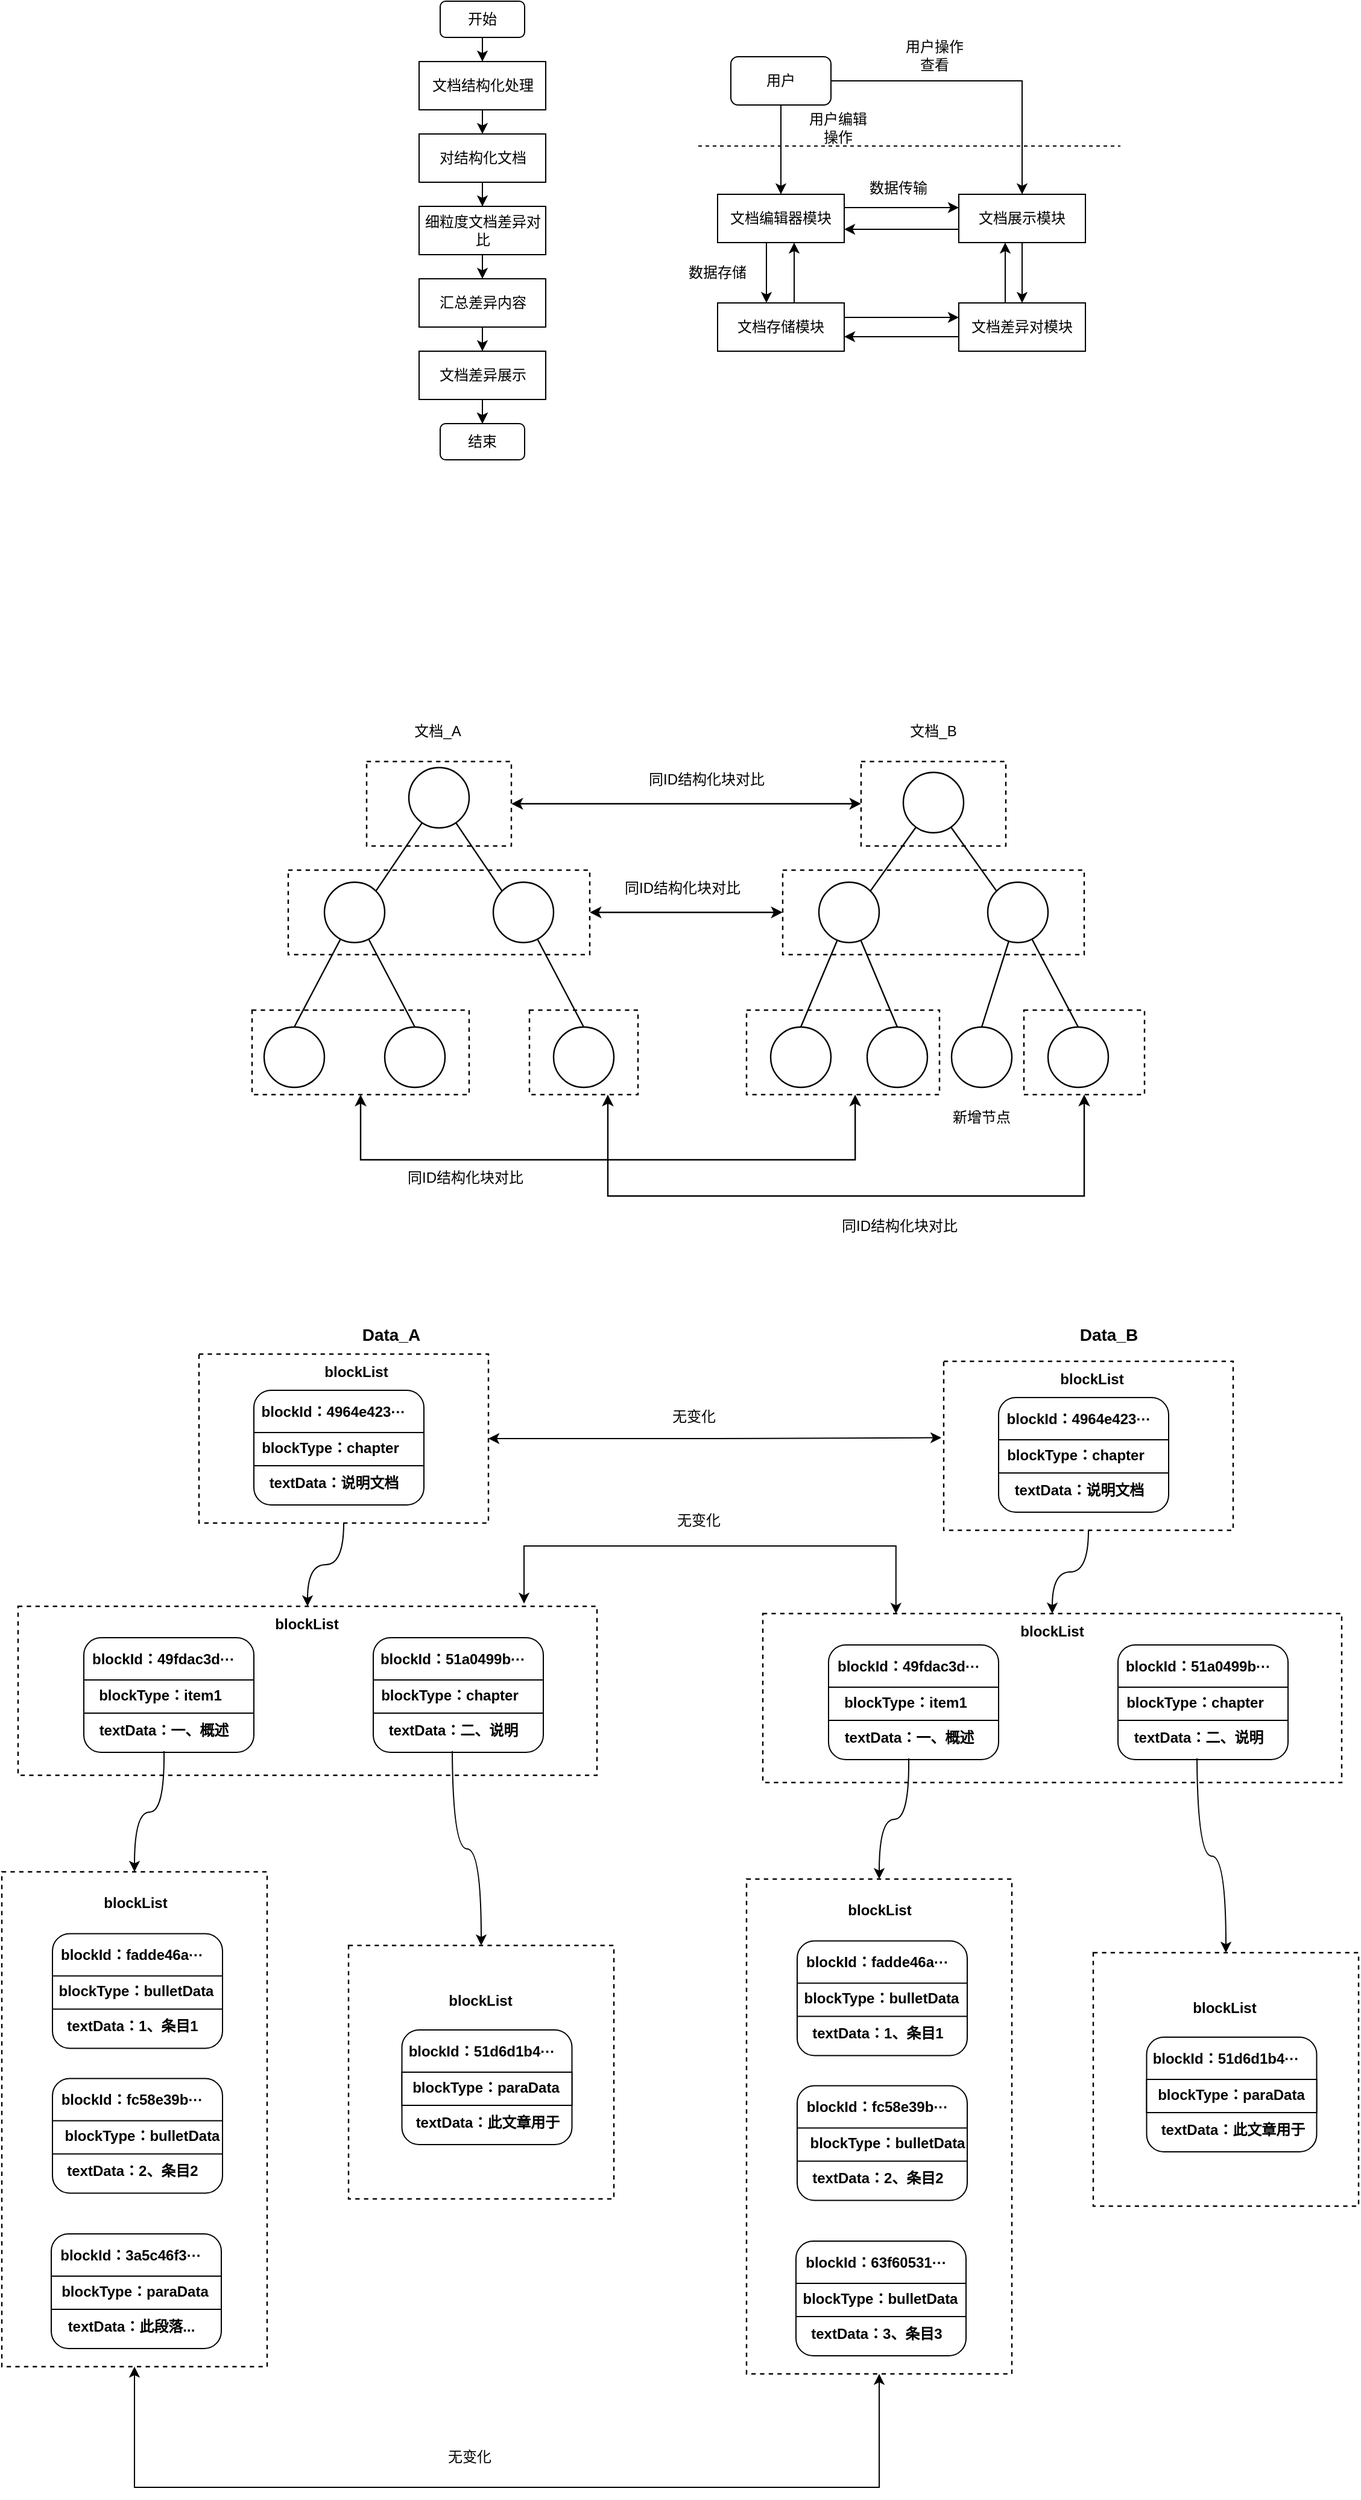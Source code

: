 <mxfile version="24.6.4" type="github">
  <diagram name="第 1 页" id="oBcTDAW4pHkjtFFDSPgj">
    <mxGraphModel dx="2062" dy="655" grid="1" gridSize="10" guides="1" tooltips="1" connect="1" arrows="1" fold="1" page="1" pageScale="1" pageWidth="827" pageHeight="1169" math="0" shadow="0">
      <root>
        <mxCell id="0" />
        <mxCell id="1" parent="0" />
        <mxCell id="rCB-V95ukldK7txEn3Un-233" value="" style="rounded=0;whiteSpace=wrap;html=1;dashed=1;strokeWidth=1.2;" vertex="1" parent="1">
          <mxGeometry x="-163.5" y="1660" width="220" height="410" as="geometry" />
        </mxCell>
        <mxCell id="rCB-V95ukldK7txEn3Un-5" style="edgeStyle=orthogonalEdgeStyle;rounded=0;orthogonalLoop=1;jettySize=auto;html=1;entryX=0.5;entryY=0;entryDx=0;entryDy=0;" edge="1" parent="1" source="lkDawI4MRN-JRugf49g6-1" target="lkDawI4MRN-JRugf49g6-2">
          <mxGeometry relative="1" as="geometry" />
        </mxCell>
        <mxCell id="lkDawI4MRN-JRugf49g6-1" value="开始" style="rounded=1;whiteSpace=wrap;html=1;" parent="1" vertex="1">
          <mxGeometry x="200" y="110" width="70" height="30" as="geometry" />
        </mxCell>
        <mxCell id="rCB-V95ukldK7txEn3Un-6" style="edgeStyle=orthogonalEdgeStyle;rounded=0;orthogonalLoop=1;jettySize=auto;html=1;entryX=0.5;entryY=0;entryDx=0;entryDy=0;" edge="1" parent="1" source="lkDawI4MRN-JRugf49g6-2" target="lkDawI4MRN-JRugf49g6-4">
          <mxGeometry relative="1" as="geometry" />
        </mxCell>
        <mxCell id="lkDawI4MRN-JRugf49g6-2" value="文档结构化处理" style="rounded=0;whiteSpace=wrap;html=1;" parent="1" vertex="1">
          <mxGeometry x="182.5" y="160" width="105" height="40" as="geometry" />
        </mxCell>
        <mxCell id="rCB-V95ukldK7txEn3Un-7" style="edgeStyle=orthogonalEdgeStyle;rounded=0;orthogonalLoop=1;jettySize=auto;html=1;entryX=0.5;entryY=0;entryDx=0;entryDy=0;" edge="1" parent="1" source="lkDawI4MRN-JRugf49g6-4" target="rCB-V95ukldK7txEn3Un-1">
          <mxGeometry relative="1" as="geometry" />
        </mxCell>
        <mxCell id="lkDawI4MRN-JRugf49g6-4" value="对结构化文档" style="rounded=0;whiteSpace=wrap;html=1;" parent="1" vertex="1">
          <mxGeometry x="182.5" y="220" width="105" height="40" as="geometry" />
        </mxCell>
        <mxCell id="rCB-V95ukldK7txEn3Un-8" style="edgeStyle=orthogonalEdgeStyle;rounded=0;orthogonalLoop=1;jettySize=auto;html=1;entryX=0.5;entryY=0;entryDx=0;entryDy=0;" edge="1" parent="1" source="rCB-V95ukldK7txEn3Un-1" target="rCB-V95ukldK7txEn3Un-2">
          <mxGeometry relative="1" as="geometry" />
        </mxCell>
        <mxCell id="rCB-V95ukldK7txEn3Un-1" value="细粒度文档差异对比" style="rounded=0;whiteSpace=wrap;html=1;" vertex="1" parent="1">
          <mxGeometry x="182.5" y="280" width="105" height="40" as="geometry" />
        </mxCell>
        <mxCell id="rCB-V95ukldK7txEn3Un-9" style="edgeStyle=orthogonalEdgeStyle;rounded=0;orthogonalLoop=1;jettySize=auto;html=1;entryX=0.5;entryY=0;entryDx=0;entryDy=0;" edge="1" parent="1" source="rCB-V95ukldK7txEn3Un-2" target="rCB-V95ukldK7txEn3Un-3">
          <mxGeometry relative="1" as="geometry" />
        </mxCell>
        <mxCell id="rCB-V95ukldK7txEn3Un-2" value="汇总差异内容" style="rounded=0;whiteSpace=wrap;html=1;" vertex="1" parent="1">
          <mxGeometry x="182.5" y="340" width="105" height="40" as="geometry" />
        </mxCell>
        <mxCell id="rCB-V95ukldK7txEn3Un-10" style="edgeStyle=orthogonalEdgeStyle;rounded=0;orthogonalLoop=1;jettySize=auto;html=1;entryX=0.5;entryY=0;entryDx=0;entryDy=0;" edge="1" parent="1" source="rCB-V95ukldK7txEn3Un-3" target="rCB-V95ukldK7txEn3Un-4">
          <mxGeometry relative="1" as="geometry" />
        </mxCell>
        <mxCell id="rCB-V95ukldK7txEn3Un-11" value="" style="edgeStyle=orthogonalEdgeStyle;rounded=0;orthogonalLoop=1;jettySize=auto;html=1;" edge="1" parent="1" source="rCB-V95ukldK7txEn3Un-3" target="rCB-V95ukldK7txEn3Un-4">
          <mxGeometry relative="1" as="geometry" />
        </mxCell>
        <mxCell id="rCB-V95ukldK7txEn3Un-3" value="文档差异展示" style="rounded=0;whiteSpace=wrap;html=1;" vertex="1" parent="1">
          <mxGeometry x="182.5" y="400" width="105" height="40" as="geometry" />
        </mxCell>
        <mxCell id="rCB-V95ukldK7txEn3Un-4" value="结束" style="rounded=1;whiteSpace=wrap;html=1;" vertex="1" parent="1">
          <mxGeometry x="200" y="460" width="70" height="30" as="geometry" />
        </mxCell>
        <mxCell id="rCB-V95ukldK7txEn3Un-15" style="edgeStyle=orthogonalEdgeStyle;rounded=0;orthogonalLoop=1;jettySize=auto;html=1;entryX=0.5;entryY=0;entryDx=0;entryDy=0;" edge="1" parent="1">
          <mxGeometry relative="1" as="geometry">
            <mxPoint x="470.5" y="310" as="sourcePoint" />
            <mxPoint x="470.5" y="360" as="targetPoint" />
          </mxGeometry>
        </mxCell>
        <mxCell id="rCB-V95ukldK7txEn3Un-18" style="edgeStyle=orthogonalEdgeStyle;rounded=0;orthogonalLoop=1;jettySize=auto;html=1;entryX=0;entryY=0.5;entryDx=0;entryDy=0;" edge="1" parent="1">
          <mxGeometry relative="1" as="geometry">
            <mxPoint x="535" y="281" as="sourcePoint" />
            <mxPoint x="630" y="281" as="targetPoint" />
          </mxGeometry>
        </mxCell>
        <mxCell id="rCB-V95ukldK7txEn3Un-32" value="" style="edgeStyle=orthogonalEdgeStyle;rounded=0;orthogonalLoop=1;jettySize=auto;html=1;" edge="1" parent="1">
          <mxGeometry relative="1" as="geometry">
            <mxPoint x="630" y="388" as="sourcePoint" />
            <mxPoint x="535" y="388" as="targetPoint" />
          </mxGeometry>
        </mxCell>
        <mxCell id="rCB-V95ukldK7txEn3Un-33" value="" style="edgeStyle=orthogonalEdgeStyle;rounded=0;orthogonalLoop=1;jettySize=auto;html=1;" edge="1" parent="1">
          <mxGeometry relative="1" as="geometry">
            <mxPoint x="668.5" y="360" as="sourcePoint" />
            <mxPoint x="668.5" y="310" as="targetPoint" />
          </mxGeometry>
        </mxCell>
        <mxCell id="rCB-V95ukldK7txEn3Un-12" value="文档差异对模块" style="rounded=0;whiteSpace=wrap;html=1;" vertex="1" parent="1">
          <mxGeometry x="630" y="360" width="105" height="40" as="geometry" />
        </mxCell>
        <mxCell id="rCB-V95ukldK7txEn3Un-16" style="edgeStyle=orthogonalEdgeStyle;rounded=0;orthogonalLoop=1;jettySize=auto;html=1;entryX=0.5;entryY=1;entryDx=0;entryDy=0;" edge="1" parent="1">
          <mxGeometry relative="1" as="geometry">
            <mxPoint x="493.5" y="360" as="sourcePoint" />
            <mxPoint x="493.5" y="310" as="targetPoint" />
          </mxGeometry>
        </mxCell>
        <mxCell id="rCB-V95ukldK7txEn3Un-29" value="" style="edgeStyle=orthogonalEdgeStyle;rounded=0;orthogonalLoop=1;jettySize=auto;html=1;" edge="1" parent="1">
          <mxGeometry relative="1" as="geometry">
            <mxPoint x="535" y="372" as="sourcePoint" />
            <mxPoint x="630" y="372" as="targetPoint" />
          </mxGeometry>
        </mxCell>
        <mxCell id="rCB-V95ukldK7txEn3Un-13" value="文档存储模块" style="rounded=0;whiteSpace=wrap;html=1;" vertex="1" parent="1">
          <mxGeometry x="430" y="360" width="105" height="40" as="geometry" />
        </mxCell>
        <mxCell id="rCB-V95ukldK7txEn3Un-20" value="" style="edgeStyle=orthogonalEdgeStyle;rounded=0;orthogonalLoop=1;jettySize=auto;html=1;" edge="1" parent="1">
          <mxGeometry relative="1" as="geometry">
            <mxPoint x="630" y="299" as="sourcePoint" />
            <mxPoint x="535" y="299" as="targetPoint" />
          </mxGeometry>
        </mxCell>
        <mxCell id="rCB-V95ukldK7txEn3Un-34" value="" style="edgeStyle=orthogonalEdgeStyle;rounded=0;orthogonalLoop=1;jettySize=auto;html=1;" edge="1" parent="1" source="rCB-V95ukldK7txEn3Un-14" target="rCB-V95ukldK7txEn3Un-12">
          <mxGeometry relative="1" as="geometry" />
        </mxCell>
        <mxCell id="rCB-V95ukldK7txEn3Un-14" value="文档展示模块" style="rounded=0;whiteSpace=wrap;html=1;" vertex="1" parent="1">
          <mxGeometry x="630" y="270" width="105" height="40" as="geometry" />
        </mxCell>
        <mxCell id="rCB-V95ukldK7txEn3Un-22" value="" style="endArrow=none;html=1;rounded=0;dashed=1;" edge="1" parent="1">
          <mxGeometry width="50" height="50" relative="1" as="geometry">
            <mxPoint x="414" y="230" as="sourcePoint" />
            <mxPoint x="764" y="230" as="targetPoint" />
          </mxGeometry>
        </mxCell>
        <mxCell id="rCB-V95ukldK7txEn3Un-25" value="用户操作查看" style="text;html=1;align=center;verticalAlign=middle;whiteSpace=wrap;rounded=0;" vertex="1" parent="1">
          <mxGeometry x="580" y="140" width="60" height="30" as="geometry" />
        </mxCell>
        <mxCell id="rCB-V95ukldK7txEn3Un-26" value="数据传输" style="text;html=1;align=center;verticalAlign=middle;whiteSpace=wrap;rounded=0;" vertex="1" parent="1">
          <mxGeometry x="550" y="250" width="60" height="30" as="geometry" />
        </mxCell>
        <mxCell id="rCB-V95ukldK7txEn3Un-27" value="数据存储" style="text;html=1;align=center;verticalAlign=middle;whiteSpace=wrap;rounded=0;" vertex="1" parent="1">
          <mxGeometry x="400" y="320" width="60" height="30" as="geometry" />
        </mxCell>
        <mxCell id="rCB-V95ukldK7txEn3Un-28" value="文档编辑器模块" style="rounded=0;whiteSpace=wrap;html=1;" vertex="1" parent="1">
          <mxGeometry x="430" y="270" width="105" height="40" as="geometry" />
        </mxCell>
        <mxCell id="rCB-V95ukldK7txEn3Un-37" value="" style="edgeStyle=orthogonalEdgeStyle;rounded=0;orthogonalLoop=1;jettySize=auto;html=1;" edge="1" parent="1" source="rCB-V95ukldK7txEn3Un-35" target="rCB-V95ukldK7txEn3Un-28">
          <mxGeometry relative="1" as="geometry" />
        </mxCell>
        <mxCell id="rCB-V95ukldK7txEn3Un-38" style="edgeStyle=orthogonalEdgeStyle;rounded=0;orthogonalLoop=1;jettySize=auto;html=1;entryX=0.5;entryY=0;entryDx=0;entryDy=0;" edge="1" parent="1" source="rCB-V95ukldK7txEn3Un-35" target="rCB-V95ukldK7txEn3Un-14">
          <mxGeometry relative="1" as="geometry" />
        </mxCell>
        <mxCell id="rCB-V95ukldK7txEn3Un-35" value="用户" style="rounded=1;whiteSpace=wrap;html=1;" vertex="1" parent="1">
          <mxGeometry x="441" y="156" width="83" height="40" as="geometry" />
        </mxCell>
        <mxCell id="rCB-V95ukldK7txEn3Un-36" value="用户编辑操作" style="text;html=1;align=center;verticalAlign=middle;whiteSpace=wrap;rounded=0;" vertex="1" parent="1">
          <mxGeometry x="500" y="200" width="60" height="30" as="geometry" />
        </mxCell>
        <mxCell id="rCB-V95ukldK7txEn3Un-83" style="edgeStyle=orthogonalEdgeStyle;rounded=0;orthogonalLoop=1;jettySize=auto;html=1;entryX=0.5;entryY=1;entryDx=0;entryDy=0;startArrow=classic;startFill=1;strokeWidth=1.2;" edge="1" parent="1" source="rCB-V95ukldK7txEn3Un-84" target="rCB-V95ukldK7txEn3Un-86">
          <mxGeometry relative="1" as="geometry">
            <mxPoint x="339" y="1140" as="targetPoint" />
            <Array as="points">
              <mxPoint x="339" y="1100" />
              <mxPoint x="734" y="1100" />
            </Array>
          </mxGeometry>
        </mxCell>
        <mxCell id="rCB-V95ukldK7txEn3Un-84" value="" style="rounded=0;whiteSpace=wrap;html=1;dashed=1;strokeWidth=1.2;" vertex="1" parent="1">
          <mxGeometry x="274" y="946" width="90" height="70" as="geometry" />
        </mxCell>
        <mxCell id="rCB-V95ukldK7txEn3Un-85" value="" style="rounded=0;whiteSpace=wrap;html=1;dashed=1;strokeWidth=1.2;" vertex="1" parent="1">
          <mxGeometry x="454" y="946" width="160" height="70" as="geometry" />
        </mxCell>
        <mxCell id="rCB-V95ukldK7txEn3Un-86" value="" style="rounded=0;whiteSpace=wrap;html=1;dashed=1;strokeWidth=1.2;" vertex="1" parent="1">
          <mxGeometry x="684" y="946" width="100" height="70" as="geometry" />
        </mxCell>
        <mxCell id="rCB-V95ukldK7txEn3Un-87" value="" style="rounded=0;whiteSpace=wrap;html=1;dashed=1;strokeWidth=1.2;" vertex="1" parent="1">
          <mxGeometry x="44" y="946" width="180" height="70" as="geometry" />
        </mxCell>
        <mxCell id="rCB-V95ukldK7txEn3Un-88" value="" style="rounded=0;whiteSpace=wrap;html=1;dashed=1;strokeWidth=1.2;" vertex="1" parent="1">
          <mxGeometry x="484" y="830" width="250" height="70" as="geometry" />
        </mxCell>
        <mxCell id="rCB-V95ukldK7txEn3Un-89" style="edgeStyle=orthogonalEdgeStyle;rounded=0;orthogonalLoop=1;jettySize=auto;html=1;entryX=0;entryY=0.5;entryDx=0;entryDy=0;startArrow=classic;startFill=1;strokeWidth=1.2;" edge="1" parent="1" source="rCB-V95ukldK7txEn3Un-90" target="rCB-V95ukldK7txEn3Un-88">
          <mxGeometry relative="1" as="geometry" />
        </mxCell>
        <mxCell id="rCB-V95ukldK7txEn3Un-90" value="" style="rounded=0;whiteSpace=wrap;html=1;dashed=1;strokeWidth=1.2;" vertex="1" parent="1">
          <mxGeometry x="74" y="830" width="250" height="70" as="geometry" />
        </mxCell>
        <mxCell id="rCB-V95ukldK7txEn3Un-91" value="" style="rounded=0;whiteSpace=wrap;html=1;dashed=1;strokeWidth=1.2;" vertex="1" parent="1">
          <mxGeometry x="549" y="740" width="120" height="70" as="geometry" />
        </mxCell>
        <mxCell id="rCB-V95ukldK7txEn3Un-92" style="edgeStyle=orthogonalEdgeStyle;rounded=0;orthogonalLoop=1;jettySize=auto;html=1;entryX=0;entryY=0.5;entryDx=0;entryDy=0;startArrow=classic;startFill=1;strokeWidth=1.2;" edge="1" parent="1" source="rCB-V95ukldK7txEn3Un-93" target="rCB-V95ukldK7txEn3Un-91">
          <mxGeometry relative="1" as="geometry" />
        </mxCell>
        <mxCell id="rCB-V95ukldK7txEn3Un-93" value="" style="rounded=0;whiteSpace=wrap;html=1;dashed=1;strokeWidth=1.2;" vertex="1" parent="1">
          <mxGeometry x="139" y="740" width="120" height="70" as="geometry" />
        </mxCell>
        <mxCell id="rCB-V95ukldK7txEn3Un-94" style="rounded=0;orthogonalLoop=1;jettySize=auto;html=1;entryX=1;entryY=0;entryDx=0;entryDy=0;endArrow=none;endFill=0;strokeWidth=1.2;" edge="1" parent="1" source="rCB-V95ukldK7txEn3Un-96" target="rCB-V95ukldK7txEn3Un-99">
          <mxGeometry relative="1" as="geometry" />
        </mxCell>
        <mxCell id="rCB-V95ukldK7txEn3Un-95" style="rounded=0;orthogonalLoop=1;jettySize=auto;html=1;entryX=0;entryY=0;entryDx=0;entryDy=0;endArrow=none;endFill=0;strokeWidth=1.2;" edge="1" parent="1" source="rCB-V95ukldK7txEn3Un-96" target="rCB-V95ukldK7txEn3Un-101">
          <mxGeometry relative="1" as="geometry" />
        </mxCell>
        <mxCell id="rCB-V95ukldK7txEn3Un-96" value="" style="ellipse;whiteSpace=wrap;html=1;aspect=fixed;strokeWidth=1.2;" vertex="1" parent="1">
          <mxGeometry x="174" y="745" width="50" height="50" as="geometry" />
        </mxCell>
        <mxCell id="rCB-V95ukldK7txEn3Un-97" style="rounded=0;orthogonalLoop=1;jettySize=auto;html=1;entryX=0.5;entryY=0;entryDx=0;entryDy=0;endArrow=none;endFill=0;strokeWidth=1.2;" edge="1" parent="1" source="rCB-V95ukldK7txEn3Un-99" target="rCB-V95ukldK7txEn3Un-102">
          <mxGeometry relative="1" as="geometry" />
        </mxCell>
        <mxCell id="rCB-V95ukldK7txEn3Un-98" style="rounded=0;orthogonalLoop=1;jettySize=auto;html=1;entryX=0.5;entryY=0;entryDx=0;entryDy=0;endArrow=none;endFill=0;strokeWidth=1.2;" edge="1" parent="1" source="rCB-V95ukldK7txEn3Un-99" target="rCB-V95ukldK7txEn3Un-103">
          <mxGeometry relative="1" as="geometry" />
        </mxCell>
        <mxCell id="rCB-V95ukldK7txEn3Un-99" value="" style="ellipse;whiteSpace=wrap;html=1;aspect=fixed;strokeWidth=1.2;" vertex="1" parent="1">
          <mxGeometry x="104" y="840" width="50" height="50" as="geometry" />
        </mxCell>
        <mxCell id="rCB-V95ukldK7txEn3Un-100" style="rounded=0;orthogonalLoop=1;jettySize=auto;html=1;entryX=0.5;entryY=0;entryDx=0;entryDy=0;endArrow=none;endFill=0;strokeWidth=1.2;" edge="1" parent="1" source="rCB-V95ukldK7txEn3Un-101" target="rCB-V95ukldK7txEn3Un-104">
          <mxGeometry relative="1" as="geometry" />
        </mxCell>
        <mxCell id="rCB-V95ukldK7txEn3Un-101" value="" style="ellipse;whiteSpace=wrap;html=1;aspect=fixed;strokeWidth=1.2;" vertex="1" parent="1">
          <mxGeometry x="244" y="840" width="50" height="50" as="geometry" />
        </mxCell>
        <mxCell id="rCB-V95ukldK7txEn3Un-102" value="" style="ellipse;whiteSpace=wrap;html=1;aspect=fixed;strokeWidth=1.2;" vertex="1" parent="1">
          <mxGeometry x="54" y="960" width="50" height="50" as="geometry" />
        </mxCell>
        <mxCell id="rCB-V95ukldK7txEn3Un-103" value="" style="ellipse;whiteSpace=wrap;html=1;aspect=fixed;strokeWidth=1.2;" vertex="1" parent="1">
          <mxGeometry x="154" y="960" width="50" height="50" as="geometry" />
        </mxCell>
        <mxCell id="rCB-V95ukldK7txEn3Un-104" value="" style="ellipse;whiteSpace=wrap;html=1;aspect=fixed;strokeWidth=1.2;" vertex="1" parent="1">
          <mxGeometry x="294" y="960" width="50" height="50" as="geometry" />
        </mxCell>
        <mxCell id="rCB-V95ukldK7txEn3Un-105" style="rounded=0;orthogonalLoop=1;jettySize=auto;html=1;entryX=1;entryY=0;entryDx=0;entryDy=0;endArrow=none;endFill=0;strokeWidth=1.2;" edge="1" parent="1" source="rCB-V95ukldK7txEn3Un-107" target="rCB-V95ukldK7txEn3Un-110">
          <mxGeometry relative="1" as="geometry" />
        </mxCell>
        <mxCell id="rCB-V95ukldK7txEn3Un-106" style="rounded=0;orthogonalLoop=1;jettySize=auto;html=1;entryX=0;entryY=0;entryDx=0;entryDy=0;endArrow=none;endFill=0;strokeWidth=1.2;" edge="1" parent="1" source="rCB-V95ukldK7txEn3Un-107" target="rCB-V95ukldK7txEn3Un-113">
          <mxGeometry relative="1" as="geometry" />
        </mxCell>
        <mxCell id="rCB-V95ukldK7txEn3Un-107" value="" style="ellipse;whiteSpace=wrap;html=1;aspect=fixed;strokeWidth=1.2;" vertex="1" parent="1">
          <mxGeometry x="584" y="749" width="50" height="50" as="geometry" />
        </mxCell>
        <mxCell id="rCB-V95ukldK7txEn3Un-108" style="rounded=0;orthogonalLoop=1;jettySize=auto;html=1;entryX=0.5;entryY=0;entryDx=0;entryDy=0;endArrow=none;endFill=0;strokeWidth=1.2;" edge="1" parent="1" source="rCB-V95ukldK7txEn3Un-110" target="rCB-V95ukldK7txEn3Un-114">
          <mxGeometry relative="1" as="geometry" />
        </mxCell>
        <mxCell id="rCB-V95ukldK7txEn3Un-109" style="rounded=0;orthogonalLoop=1;jettySize=auto;html=1;entryX=0.5;entryY=0;entryDx=0;entryDy=0;endArrow=none;endFill=0;strokeWidth=1.2;" edge="1" parent="1" source="rCB-V95ukldK7txEn3Un-110" target="rCB-V95ukldK7txEn3Un-115">
          <mxGeometry relative="1" as="geometry" />
        </mxCell>
        <mxCell id="rCB-V95ukldK7txEn3Un-110" value="" style="ellipse;whiteSpace=wrap;html=1;aspect=fixed;strokeWidth=1.2;" vertex="1" parent="1">
          <mxGeometry x="514" y="840" width="50" height="50" as="geometry" />
        </mxCell>
        <mxCell id="rCB-V95ukldK7txEn3Un-111" style="rounded=0;orthogonalLoop=1;jettySize=auto;html=1;entryX=0.5;entryY=0;entryDx=0;entryDy=0;endArrow=none;endFill=0;strokeWidth=1.2;" edge="1" parent="1" source="rCB-V95ukldK7txEn3Un-113" target="rCB-V95ukldK7txEn3Un-116">
          <mxGeometry relative="1" as="geometry" />
        </mxCell>
        <mxCell id="rCB-V95ukldK7txEn3Un-112" style="rounded=0;orthogonalLoop=1;jettySize=auto;html=1;entryX=0.5;entryY=0;entryDx=0;entryDy=0;endArrow=none;endFill=0;strokeWidth=1.2;" edge="1" parent="1" source="rCB-V95ukldK7txEn3Un-113" target="rCB-V95ukldK7txEn3Un-117">
          <mxGeometry relative="1" as="geometry" />
        </mxCell>
        <mxCell id="rCB-V95ukldK7txEn3Un-113" value="" style="ellipse;whiteSpace=wrap;html=1;aspect=fixed;strokeWidth=1.2;" vertex="1" parent="1">
          <mxGeometry x="654" y="840" width="50" height="50" as="geometry" />
        </mxCell>
        <mxCell id="rCB-V95ukldK7txEn3Un-114" value="" style="ellipse;whiteSpace=wrap;html=1;aspect=fixed;strokeWidth=1.2;" vertex="1" parent="1">
          <mxGeometry x="474" y="960" width="50" height="50" as="geometry" />
        </mxCell>
        <mxCell id="rCB-V95ukldK7txEn3Un-115" value="" style="ellipse;whiteSpace=wrap;html=1;aspect=fixed;strokeWidth=1.2;" vertex="1" parent="1">
          <mxGeometry x="554" y="960" width="50" height="50" as="geometry" />
        </mxCell>
        <mxCell id="rCB-V95ukldK7txEn3Un-116" value="" style="ellipse;whiteSpace=wrap;html=1;aspect=fixed;strokeWidth=1.2;" vertex="1" parent="1">
          <mxGeometry x="704" y="960" width="50" height="50" as="geometry" />
        </mxCell>
        <mxCell id="rCB-V95ukldK7txEn3Un-117" value="" style="ellipse;whiteSpace=wrap;html=1;aspect=fixed;strokeWidth=1.2;" vertex="1" parent="1">
          <mxGeometry x="624" y="960" width="50" height="50" as="geometry" />
        </mxCell>
        <mxCell id="rCB-V95ukldK7txEn3Un-118" style="edgeStyle=orthogonalEdgeStyle;rounded=0;orthogonalLoop=1;jettySize=auto;html=1;entryX=0.563;entryY=1;entryDx=0;entryDy=0;entryPerimeter=0;exitX=0.5;exitY=1;exitDx=0;exitDy=0;startArrow=classic;startFill=1;strokeWidth=1.2;" edge="1" parent="1" source="rCB-V95ukldK7txEn3Un-87" target="rCB-V95ukldK7txEn3Un-85">
          <mxGeometry relative="1" as="geometry">
            <Array as="points">
              <mxPoint x="134" y="1070" />
              <mxPoint x="544" y="1070" />
            </Array>
          </mxGeometry>
        </mxCell>
        <mxCell id="rCB-V95ukldK7txEn3Un-119" value="文档_A" style="text;html=1;align=center;verticalAlign=middle;whiteSpace=wrap;rounded=0;strokeWidth=1.2;" vertex="1" parent="1">
          <mxGeometry x="168" y="700" width="60" height="30" as="geometry" />
        </mxCell>
        <mxCell id="rCB-V95ukldK7txEn3Un-120" value="文档_B" style="text;html=1;align=center;verticalAlign=middle;whiteSpace=wrap;rounded=0;strokeWidth=1.2;" vertex="1" parent="1">
          <mxGeometry x="579" y="700" width="60" height="30" as="geometry" />
        </mxCell>
        <mxCell id="rCB-V95ukldK7txEn3Un-121" value="同ID结构化块对比" style="text;html=1;align=center;verticalAlign=middle;whiteSpace=wrap;rounded=0;strokeWidth=1.2;" vertex="1" parent="1">
          <mxGeometry x="368" y="740" width="106" height="30" as="geometry" />
        </mxCell>
        <mxCell id="rCB-V95ukldK7txEn3Un-122" value="同ID结构化块对比" style="text;html=1;align=center;verticalAlign=middle;whiteSpace=wrap;rounded=0;strokeWidth=1.2;" vertex="1" parent="1">
          <mxGeometry x="348" y="830" width="106" height="30" as="geometry" />
        </mxCell>
        <mxCell id="rCB-V95ukldK7txEn3Un-123" value="同ID结构化块对比" style="text;html=1;align=center;verticalAlign=middle;whiteSpace=wrap;rounded=0;strokeWidth=1.2;" vertex="1" parent="1">
          <mxGeometry x="168" y="1070" width="106" height="30" as="geometry" />
        </mxCell>
        <mxCell id="rCB-V95ukldK7txEn3Un-124" value="同ID结构化块对比" style="text;html=1;align=center;verticalAlign=middle;whiteSpace=wrap;rounded=0;strokeWidth=1.2;" vertex="1" parent="1">
          <mxGeometry x="528" y="1110" width="106" height="30" as="geometry" />
        </mxCell>
        <mxCell id="rCB-V95ukldK7txEn3Un-125" value="新增节点" style="text;html=1;align=center;verticalAlign=middle;whiteSpace=wrap;rounded=0;strokeWidth=1.2;" vertex="1" parent="1">
          <mxGeometry x="619" y="1020" width="60" height="30" as="geometry" />
        </mxCell>
        <mxCell id="rCB-V95ukldK7txEn3Un-195" style="rounded=0;orthogonalLoop=1;jettySize=auto;html=1;exitX=0.5;exitY=1;exitDx=0;exitDy=0;edgeStyle=orthogonalEdgeStyle;curved=1;" edge="1" parent="1" source="rCB-V95ukldK7txEn3Un-126" target="rCB-V95ukldK7txEn3Un-157">
          <mxGeometry relative="1" as="geometry" />
        </mxCell>
        <mxCell id="rCB-V95ukldK7txEn3Un-126" value="" style="rounded=0;whiteSpace=wrap;html=1;dashed=1;strokeWidth=1.2;" vertex="1" parent="1">
          <mxGeometry y="1231" width="240" height="140" as="geometry" />
        </mxCell>
        <mxCell id="rCB-V95ukldK7txEn3Un-145" value="" style="group" vertex="1" connectable="0" parent="1">
          <mxGeometry x="41" y="1261" width="145.5" height="95" as="geometry" />
        </mxCell>
        <mxCell id="rCB-V95ukldK7txEn3Un-139" value="" style="rounded=1;whiteSpace=wrap;html=1;" vertex="1" parent="rCB-V95ukldK7txEn3Un-145">
          <mxGeometry x="4.5" width="141" height="95" as="geometry" />
        </mxCell>
        <mxCell id="rCB-V95ukldK7txEn3Un-138" value="" style="rounded=0;whiteSpace=wrap;html=1;" vertex="1" parent="rCB-V95ukldK7txEn3Un-145">
          <mxGeometry x="4.5" y="35" width="141" height="27.5" as="geometry" />
        </mxCell>
        <mxCell id="rCB-V95ukldK7txEn3Un-142" value="blockId：4964e423···" style="text;html=1;align=center;verticalAlign=middle;whiteSpace=wrap;rounded=0;fontStyle=1" vertex="1" parent="rCB-V95ukldK7txEn3Un-145">
          <mxGeometry y="2.5" width="141" height="30" as="geometry" />
        </mxCell>
        <mxCell id="rCB-V95ukldK7txEn3Un-143" value="blockType：chapter" style="text;html=1;align=center;verticalAlign=middle;whiteSpace=wrap;rounded=0;fontStyle=1" vertex="1" parent="rCB-V95ukldK7txEn3Un-145">
          <mxGeometry x="8.25" y="32.5" width="120" height="30" as="geometry" />
        </mxCell>
        <mxCell id="rCB-V95ukldK7txEn3Un-144" value="textData：说明文档" style="text;html=1;align=center;verticalAlign=middle;whiteSpace=wrap;rounded=0;fontStyle=1" vertex="1" parent="rCB-V95ukldK7txEn3Un-145">
          <mxGeometry x="11.25" y="61.5" width="120" height="30" as="geometry" />
        </mxCell>
        <mxCell id="rCB-V95ukldK7txEn3Un-146" value="blockList" style="text;html=1;align=center;verticalAlign=middle;resizable=0;points=[];autosize=1;strokeColor=none;fillColor=none;fontStyle=1" vertex="1" parent="1">
          <mxGeometry x="94.5" y="1231" width="70" height="30" as="geometry" />
        </mxCell>
        <mxCell id="rCB-V95ukldK7txEn3Un-155" value="&lt;b style=&quot;font-size: 14px;&quot;&gt;Data_A&lt;/b&gt;" style="text;html=1;align=center;verticalAlign=middle;resizable=0;points=[];autosize=1;strokeColor=none;fillColor=none;fontSize=14;" vertex="1" parent="1">
          <mxGeometry x="124" y="1200" width="70" height="30" as="geometry" />
        </mxCell>
        <mxCell id="rCB-V95ukldK7txEn3Un-156" value="&lt;b style=&quot;font-size: 14px;&quot;&gt;Data_B&lt;/b&gt;" style="text;html=1;align=center;verticalAlign=middle;resizable=0;points=[];autosize=1;strokeColor=none;fillColor=none;fontSize=14;" vertex="1" parent="1">
          <mxGeometry x="719" y="1200" width="70" height="30" as="geometry" />
        </mxCell>
        <mxCell id="rCB-V95ukldK7txEn3Un-157" value="" style="rounded=0;whiteSpace=wrap;html=1;dashed=1;strokeWidth=1.2;" vertex="1" parent="1">
          <mxGeometry x="-150" y="1440" width="480" height="140" as="geometry" />
        </mxCell>
        <mxCell id="rCB-V95ukldK7txEn3Un-158" value="" style="group" vertex="1" connectable="0" parent="1">
          <mxGeometry x="-100" y="1466" width="145.5" height="95" as="geometry" />
        </mxCell>
        <mxCell id="rCB-V95ukldK7txEn3Un-159" value="" style="rounded=1;whiteSpace=wrap;html=1;" vertex="1" parent="rCB-V95ukldK7txEn3Un-158">
          <mxGeometry x="4.5" width="141" height="95" as="geometry" />
        </mxCell>
        <mxCell id="rCB-V95ukldK7txEn3Un-160" value="" style="rounded=0;whiteSpace=wrap;html=1;" vertex="1" parent="rCB-V95ukldK7txEn3Un-158">
          <mxGeometry x="4.5" y="35" width="141" height="27.5" as="geometry" />
        </mxCell>
        <mxCell id="rCB-V95ukldK7txEn3Un-161" value="blockId：49fdac3d···" style="text;html=1;align=center;verticalAlign=middle;whiteSpace=wrap;rounded=0;fontStyle=1" vertex="1" parent="rCB-V95ukldK7txEn3Un-158">
          <mxGeometry y="2.5" width="141" height="30" as="geometry" />
        </mxCell>
        <mxCell id="rCB-V95ukldK7txEn3Un-162" value="blockType：item1" style="text;html=1;align=center;verticalAlign=middle;whiteSpace=wrap;rounded=0;fontStyle=1" vertex="1" parent="rCB-V95ukldK7txEn3Un-158">
          <mxGeometry x="8.25" y="32.5" width="120" height="30" as="geometry" />
        </mxCell>
        <mxCell id="rCB-V95ukldK7txEn3Un-163" value="textData：一、概述" style="text;html=1;align=center;verticalAlign=middle;whiteSpace=wrap;rounded=0;fontStyle=1" vertex="1" parent="rCB-V95ukldK7txEn3Un-158">
          <mxGeometry x="11.25" y="61.5" width="120" height="30" as="geometry" />
        </mxCell>
        <mxCell id="rCB-V95ukldK7txEn3Un-170" value="" style="group" vertex="1" connectable="0" parent="1">
          <mxGeometry x="-126" y="1831.25" width="150" height="95" as="geometry" />
        </mxCell>
        <mxCell id="rCB-V95ukldK7txEn3Un-171" value="" style="rounded=1;whiteSpace=wrap;html=1;" vertex="1" parent="rCB-V95ukldK7txEn3Un-170">
          <mxGeometry x="4.5" width="141" height="95" as="geometry" />
        </mxCell>
        <mxCell id="rCB-V95ukldK7txEn3Un-172" value="" style="rounded=0;whiteSpace=wrap;html=1;" vertex="1" parent="rCB-V95ukldK7txEn3Un-170">
          <mxGeometry x="4.5" y="35" width="141" height="27.5" as="geometry" />
        </mxCell>
        <mxCell id="rCB-V95ukldK7txEn3Un-173" value="blockId：fc58e39b···" style="text;html=1;align=center;verticalAlign=middle;whiteSpace=wrap;rounded=0;fontStyle=1" vertex="1" parent="rCB-V95ukldK7txEn3Un-170">
          <mxGeometry y="2.5" width="141" height="30" as="geometry" />
        </mxCell>
        <mxCell id="rCB-V95ukldK7txEn3Un-174" value="blockType：bulletData" style="text;html=1;align=center;verticalAlign=middle;whiteSpace=wrap;rounded=0;fontStyle=1" vertex="1" parent="rCB-V95ukldK7txEn3Un-170">
          <mxGeometry x="8.25" y="32.5" width="141.75" height="30" as="geometry" />
        </mxCell>
        <mxCell id="rCB-V95ukldK7txEn3Un-175" value="textData：2、条目2" style="text;html=1;align=center;verticalAlign=middle;whiteSpace=wrap;rounded=0;fontStyle=1" vertex="1" parent="rCB-V95ukldK7txEn3Un-170">
          <mxGeometry x="11.25" y="61.5" width="120" height="30" as="geometry" />
        </mxCell>
        <mxCell id="rCB-V95ukldK7txEn3Un-183" value="" style="group" vertex="1" connectable="0" parent="1">
          <mxGeometry x="140" y="1466" width="145.5" height="95" as="geometry" />
        </mxCell>
        <mxCell id="rCB-V95ukldK7txEn3Un-184" value="" style="rounded=1;whiteSpace=wrap;html=1;" vertex="1" parent="rCB-V95ukldK7txEn3Un-183">
          <mxGeometry x="4.5" width="141" height="95" as="geometry" />
        </mxCell>
        <mxCell id="rCB-V95ukldK7txEn3Un-185" value="" style="rounded=0;whiteSpace=wrap;html=1;" vertex="1" parent="rCB-V95ukldK7txEn3Un-183">
          <mxGeometry x="4.5" y="35" width="141" height="27.5" as="geometry" />
        </mxCell>
        <mxCell id="rCB-V95ukldK7txEn3Un-186" value="blockId：51a0499b···" style="text;html=1;align=center;verticalAlign=middle;whiteSpace=wrap;rounded=0;fontStyle=1" vertex="1" parent="rCB-V95ukldK7txEn3Un-183">
          <mxGeometry y="2.5" width="141" height="30" as="geometry" />
        </mxCell>
        <mxCell id="rCB-V95ukldK7txEn3Un-187" value="blockType：chapter" style="text;html=1;align=center;verticalAlign=middle;whiteSpace=wrap;rounded=0;fontStyle=1" vertex="1" parent="rCB-V95ukldK7txEn3Un-183">
          <mxGeometry x="8.25" y="32.5" width="120" height="30" as="geometry" />
        </mxCell>
        <mxCell id="rCB-V95ukldK7txEn3Un-188" value="textData：二、说明" style="text;html=1;align=center;verticalAlign=middle;whiteSpace=wrap;rounded=0;fontStyle=1" vertex="1" parent="rCB-V95ukldK7txEn3Un-183">
          <mxGeometry x="11.25" y="61.5" width="120" height="30" as="geometry" />
        </mxCell>
        <mxCell id="rCB-V95ukldK7txEn3Un-235" value="" style="group" vertex="1" connectable="0" parent="1">
          <mxGeometry x="-126" y="1711.25" width="145.5" height="95" as="geometry" />
        </mxCell>
        <mxCell id="rCB-V95ukldK7txEn3Un-236" value="" style="rounded=1;whiteSpace=wrap;html=1;" vertex="1" parent="rCB-V95ukldK7txEn3Un-235">
          <mxGeometry x="4.5" width="141" height="95" as="geometry" />
        </mxCell>
        <mxCell id="rCB-V95ukldK7txEn3Un-237" value="" style="rounded=0;whiteSpace=wrap;html=1;" vertex="1" parent="rCB-V95ukldK7txEn3Un-235">
          <mxGeometry x="4.5" y="35" width="141" height="27.5" as="geometry" />
        </mxCell>
        <mxCell id="rCB-V95ukldK7txEn3Un-238" value="blockId：fadde46a···" style="text;html=1;align=center;verticalAlign=middle;whiteSpace=wrap;rounded=0;fontStyle=1" vertex="1" parent="rCB-V95ukldK7txEn3Un-235">
          <mxGeometry y="2.5" width="141" height="30" as="geometry" />
        </mxCell>
        <mxCell id="rCB-V95ukldK7txEn3Un-239" value="blockType：bulletData" style="text;html=1;align=center;verticalAlign=middle;whiteSpace=wrap;rounded=0;fontStyle=1" vertex="1" parent="rCB-V95ukldK7txEn3Un-235">
          <mxGeometry x="8.25" y="32.5" width="131.75" height="30" as="geometry" />
        </mxCell>
        <mxCell id="rCB-V95ukldK7txEn3Un-240" value="textData：1、条目1" style="text;html=1;align=center;verticalAlign=middle;whiteSpace=wrap;rounded=0;fontStyle=1" vertex="1" parent="rCB-V95ukldK7txEn3Un-235">
          <mxGeometry x="11.25" y="61.5" width="120" height="30" as="geometry" />
        </mxCell>
        <mxCell id="rCB-V95ukldK7txEn3Un-241" value="" style="endArrow=classic;html=1;rounded=0;entryX=0.5;entryY=0;entryDx=0;entryDy=0;edgeStyle=orthogonalEdgeStyle;curved=1;" edge="1" parent="1" target="rCB-V95ukldK7txEn3Un-233">
          <mxGeometry width="50" height="50" relative="1" as="geometry">
            <mxPoint x="-29" y="1560" as="sourcePoint" />
            <mxPoint x="240" y="1520" as="targetPoint" />
          </mxGeometry>
        </mxCell>
        <mxCell id="rCB-V95ukldK7txEn3Un-242" value="blockList" style="text;html=1;align=center;verticalAlign=middle;resizable=0;points=[];autosize=1;strokeColor=none;fillColor=none;fontStyle=1" vertex="1" parent="1">
          <mxGeometry x="54" y="1440" width="70" height="30" as="geometry" />
        </mxCell>
        <mxCell id="rCB-V95ukldK7txEn3Un-243" value="blockList" style="text;html=1;align=center;verticalAlign=middle;resizable=0;points=[];autosize=1;strokeColor=none;fillColor=none;fontStyle=1" vertex="1" parent="1">
          <mxGeometry x="-88.5" y="1671.25" width="70" height="30" as="geometry" />
        </mxCell>
        <mxCell id="rCB-V95ukldK7txEn3Un-244" value="" style="rounded=0;whiteSpace=wrap;html=1;dashed=1;strokeWidth=1.2;" vertex="1" parent="1">
          <mxGeometry x="124" y="1721" width="220" height="210" as="geometry" />
        </mxCell>
        <mxCell id="rCB-V95ukldK7txEn3Un-251" value="" style="group" vertex="1" connectable="0" parent="1">
          <mxGeometry x="163.75" y="1791" width="145.5" height="95" as="geometry" />
        </mxCell>
        <mxCell id="rCB-V95ukldK7txEn3Un-252" value="" style="rounded=1;whiteSpace=wrap;html=1;" vertex="1" parent="rCB-V95ukldK7txEn3Un-251">
          <mxGeometry x="4.5" width="141" height="95" as="geometry" />
        </mxCell>
        <mxCell id="rCB-V95ukldK7txEn3Un-253" value="" style="rounded=0;whiteSpace=wrap;html=1;" vertex="1" parent="rCB-V95ukldK7txEn3Un-251">
          <mxGeometry x="4.5" y="35" width="141" height="27.5" as="geometry" />
        </mxCell>
        <mxCell id="rCB-V95ukldK7txEn3Un-254" value="blockId：51d6d1b4···" style="text;html=1;align=center;verticalAlign=middle;whiteSpace=wrap;rounded=0;fontStyle=1" vertex="1" parent="rCB-V95ukldK7txEn3Un-251">
          <mxGeometry y="2.5" width="141" height="30" as="geometry" />
        </mxCell>
        <mxCell id="rCB-V95ukldK7txEn3Un-255" value="blockType：paraData" style="text;html=1;align=center;verticalAlign=middle;whiteSpace=wrap;rounded=0;fontStyle=1" vertex="1" parent="rCB-V95ukldK7txEn3Un-251">
          <mxGeometry x="8.25" y="32.5" width="131.75" height="30" as="geometry" />
        </mxCell>
        <mxCell id="rCB-V95ukldK7txEn3Un-256" value="textData：此文章用于" style="text;html=1;align=center;verticalAlign=middle;whiteSpace=wrap;rounded=0;fontStyle=1" vertex="1" parent="rCB-V95ukldK7txEn3Un-251">
          <mxGeometry x="11.25" y="61.5" width="128.75" height="30" as="geometry" />
        </mxCell>
        <mxCell id="rCB-V95ukldK7txEn3Un-257" value="blockList" style="text;html=1;align=center;verticalAlign=middle;resizable=0;points=[];autosize=1;strokeColor=none;fillColor=none;fontStyle=1" vertex="1" parent="1">
          <mxGeometry x="197.75" y="1752" width="70" height="30" as="geometry" />
        </mxCell>
        <mxCell id="rCB-V95ukldK7txEn3Un-258" style="rounded=0;orthogonalLoop=1;jettySize=auto;html=1;entryX=0.5;entryY=0;entryDx=0;entryDy=0;edgeStyle=orthogonalEdgeStyle;curved=1;" edge="1" parent="1" target="rCB-V95ukldK7txEn3Un-244">
          <mxGeometry relative="1" as="geometry">
            <mxPoint x="210" y="1560" as="sourcePoint" />
          </mxGeometry>
        </mxCell>
        <mxCell id="rCB-V95ukldK7txEn3Un-260" value="" style="group" vertex="1" connectable="0" parent="1">
          <mxGeometry x="-127" y="1960" width="145.5" height="95" as="geometry" />
        </mxCell>
        <mxCell id="rCB-V95ukldK7txEn3Un-261" value="" style="rounded=1;whiteSpace=wrap;html=1;" vertex="1" parent="rCB-V95ukldK7txEn3Un-260">
          <mxGeometry x="4.5" width="141" height="95" as="geometry" />
        </mxCell>
        <mxCell id="rCB-V95ukldK7txEn3Un-262" value="" style="rounded=0;whiteSpace=wrap;html=1;" vertex="1" parent="rCB-V95ukldK7txEn3Un-260">
          <mxGeometry x="4.5" y="35" width="141" height="27.5" as="geometry" />
        </mxCell>
        <mxCell id="rCB-V95ukldK7txEn3Un-263" value="blockId：3a5c46f3···" style="text;html=1;align=center;verticalAlign=middle;whiteSpace=wrap;rounded=0;fontStyle=1" vertex="1" parent="rCB-V95ukldK7txEn3Un-260">
          <mxGeometry y="2.5" width="141" height="30" as="geometry" />
        </mxCell>
        <mxCell id="rCB-V95ukldK7txEn3Un-264" value="blockType：paraData" style="text;html=1;align=center;verticalAlign=middle;whiteSpace=wrap;rounded=0;fontStyle=1" vertex="1" parent="rCB-V95ukldK7txEn3Un-260">
          <mxGeometry x="8.25" y="32.5" width="131.75" height="30" as="geometry" />
        </mxCell>
        <mxCell id="rCB-V95ukldK7txEn3Un-265" value="textData：此段落..." style="text;html=1;align=center;verticalAlign=middle;whiteSpace=wrap;rounded=0;fontStyle=1" vertex="1" parent="rCB-V95ukldK7txEn3Un-260">
          <mxGeometry x="11.25" y="61.5" width="120" height="30" as="geometry" />
        </mxCell>
        <mxCell id="rCB-V95ukldK7txEn3Un-266" value="" style="rounded=0;whiteSpace=wrap;html=1;dashed=1;strokeWidth=1.2;" vertex="1" parent="1">
          <mxGeometry x="454" y="1666" width="220" height="410" as="geometry" />
        </mxCell>
        <mxCell id="rCB-V95ukldK7txEn3Un-267" style="rounded=0;orthogonalLoop=1;jettySize=auto;html=1;exitX=0.5;exitY=1;exitDx=0;exitDy=0;edgeStyle=orthogonalEdgeStyle;curved=1;" edge="1" parent="1" source="rCB-V95ukldK7txEn3Un-268" target="rCB-V95ukldK7txEn3Un-276">
          <mxGeometry relative="1" as="geometry" />
        </mxCell>
        <mxCell id="rCB-V95ukldK7txEn3Un-268" value="" style="rounded=0;whiteSpace=wrap;html=1;dashed=1;strokeWidth=1.2;" vertex="1" parent="1">
          <mxGeometry x="617.5" y="1237" width="240" height="140" as="geometry" />
        </mxCell>
        <mxCell id="rCB-V95ukldK7txEn3Un-269" value="" style="group" vertex="1" connectable="0" parent="1">
          <mxGeometry x="658.5" y="1267" width="145.5" height="95" as="geometry" />
        </mxCell>
        <mxCell id="rCB-V95ukldK7txEn3Un-270" value="" style="rounded=1;whiteSpace=wrap;html=1;" vertex="1" parent="rCB-V95ukldK7txEn3Un-269">
          <mxGeometry x="4.5" width="141" height="95" as="geometry" />
        </mxCell>
        <mxCell id="rCB-V95ukldK7txEn3Un-271" value="" style="rounded=0;whiteSpace=wrap;html=1;" vertex="1" parent="rCB-V95ukldK7txEn3Un-269">
          <mxGeometry x="4.5" y="35" width="141" height="27.5" as="geometry" />
        </mxCell>
        <mxCell id="rCB-V95ukldK7txEn3Un-272" value="blockId：4964e423···" style="text;html=1;align=center;verticalAlign=middle;whiteSpace=wrap;rounded=0;fontStyle=1" vertex="1" parent="rCB-V95ukldK7txEn3Un-269">
          <mxGeometry y="2.5" width="141" height="30" as="geometry" />
        </mxCell>
        <mxCell id="rCB-V95ukldK7txEn3Un-273" value="blockType：chapter" style="text;html=1;align=center;verticalAlign=middle;whiteSpace=wrap;rounded=0;fontStyle=1" vertex="1" parent="rCB-V95ukldK7txEn3Un-269">
          <mxGeometry x="8.25" y="32.5" width="120" height="30" as="geometry" />
        </mxCell>
        <mxCell id="rCB-V95ukldK7txEn3Un-274" value="textData：说明文档" style="text;html=1;align=center;verticalAlign=middle;whiteSpace=wrap;rounded=0;fontStyle=1" vertex="1" parent="rCB-V95ukldK7txEn3Un-269">
          <mxGeometry x="11.25" y="61.5" width="120" height="30" as="geometry" />
        </mxCell>
        <mxCell id="rCB-V95ukldK7txEn3Un-275" value="blockList" style="text;html=1;align=center;verticalAlign=middle;resizable=0;points=[];autosize=1;strokeColor=none;fillColor=none;fontStyle=1" vertex="1" parent="1">
          <mxGeometry x="705" y="1237" width="70" height="30" as="geometry" />
        </mxCell>
        <mxCell id="rCB-V95ukldK7txEn3Un-276" value="" style="rounded=0;whiteSpace=wrap;html=1;dashed=1;strokeWidth=1.2;" vertex="1" parent="1">
          <mxGeometry x="467.5" y="1446" width="480" height="140" as="geometry" />
        </mxCell>
        <mxCell id="rCB-V95ukldK7txEn3Un-277" value="" style="group" vertex="1" connectable="0" parent="1">
          <mxGeometry x="517.5" y="1472" width="145.5" height="95" as="geometry" />
        </mxCell>
        <mxCell id="rCB-V95ukldK7txEn3Un-278" value="" style="rounded=1;whiteSpace=wrap;html=1;" vertex="1" parent="rCB-V95ukldK7txEn3Un-277">
          <mxGeometry x="4.5" width="141" height="95" as="geometry" />
        </mxCell>
        <mxCell id="rCB-V95ukldK7txEn3Un-279" value="" style="rounded=0;whiteSpace=wrap;html=1;" vertex="1" parent="rCB-V95ukldK7txEn3Un-277">
          <mxGeometry x="4.5" y="35" width="141" height="27.5" as="geometry" />
        </mxCell>
        <mxCell id="rCB-V95ukldK7txEn3Un-280" value="blockId：49fdac3d···" style="text;html=1;align=center;verticalAlign=middle;whiteSpace=wrap;rounded=0;fontStyle=1" vertex="1" parent="rCB-V95ukldK7txEn3Un-277">
          <mxGeometry y="2.5" width="141" height="30" as="geometry" />
        </mxCell>
        <mxCell id="rCB-V95ukldK7txEn3Un-281" value="blockType：item1" style="text;html=1;align=center;verticalAlign=middle;whiteSpace=wrap;rounded=0;fontStyle=1" vertex="1" parent="rCB-V95ukldK7txEn3Un-277">
          <mxGeometry x="8.25" y="32.5" width="120" height="30" as="geometry" />
        </mxCell>
        <mxCell id="rCB-V95ukldK7txEn3Un-282" value="textData：一、概述" style="text;html=1;align=center;verticalAlign=middle;whiteSpace=wrap;rounded=0;fontStyle=1" vertex="1" parent="rCB-V95ukldK7txEn3Un-277">
          <mxGeometry x="11.25" y="61.5" width="120" height="30" as="geometry" />
        </mxCell>
        <mxCell id="rCB-V95ukldK7txEn3Un-283" value="" style="group" vertex="1" connectable="0" parent="1">
          <mxGeometry x="491.5" y="1837.25" width="150" height="95" as="geometry" />
        </mxCell>
        <mxCell id="rCB-V95ukldK7txEn3Un-284" value="" style="rounded=1;whiteSpace=wrap;html=1;" vertex="1" parent="rCB-V95ukldK7txEn3Un-283">
          <mxGeometry x="4.5" width="141" height="95" as="geometry" />
        </mxCell>
        <mxCell id="rCB-V95ukldK7txEn3Un-285" value="" style="rounded=0;whiteSpace=wrap;html=1;" vertex="1" parent="rCB-V95ukldK7txEn3Un-283">
          <mxGeometry x="4.5" y="35" width="141" height="27.5" as="geometry" />
        </mxCell>
        <mxCell id="rCB-V95ukldK7txEn3Un-286" value="blockId：fc58e39b···" style="text;html=1;align=center;verticalAlign=middle;whiteSpace=wrap;rounded=0;fontStyle=1" vertex="1" parent="rCB-V95ukldK7txEn3Un-283">
          <mxGeometry y="2.5" width="141" height="30" as="geometry" />
        </mxCell>
        <mxCell id="rCB-V95ukldK7txEn3Un-287" value="blockType：bulletData" style="text;html=1;align=center;verticalAlign=middle;whiteSpace=wrap;rounded=0;fontStyle=1" vertex="1" parent="rCB-V95ukldK7txEn3Un-283">
          <mxGeometry x="8.25" y="32.5" width="141.75" height="30" as="geometry" />
        </mxCell>
        <mxCell id="rCB-V95ukldK7txEn3Un-288" value="textData：2、条目2" style="text;html=1;align=center;verticalAlign=middle;whiteSpace=wrap;rounded=0;fontStyle=1" vertex="1" parent="rCB-V95ukldK7txEn3Un-283">
          <mxGeometry x="11.25" y="61.5" width="120" height="30" as="geometry" />
        </mxCell>
        <mxCell id="rCB-V95ukldK7txEn3Un-289" value="" style="group" vertex="1" connectable="0" parent="1">
          <mxGeometry x="757.5" y="1472" width="145.5" height="95" as="geometry" />
        </mxCell>
        <mxCell id="rCB-V95ukldK7txEn3Un-290" value="" style="rounded=1;whiteSpace=wrap;html=1;" vertex="1" parent="rCB-V95ukldK7txEn3Un-289">
          <mxGeometry x="4.5" width="141" height="95" as="geometry" />
        </mxCell>
        <mxCell id="rCB-V95ukldK7txEn3Un-291" value="" style="rounded=0;whiteSpace=wrap;html=1;" vertex="1" parent="rCB-V95ukldK7txEn3Un-289">
          <mxGeometry x="4.5" y="35" width="141" height="27.5" as="geometry" />
        </mxCell>
        <mxCell id="rCB-V95ukldK7txEn3Un-292" value="blockId：51a0499b···" style="text;html=1;align=center;verticalAlign=middle;whiteSpace=wrap;rounded=0;fontStyle=1" vertex="1" parent="rCB-V95ukldK7txEn3Un-289">
          <mxGeometry y="2.5" width="141" height="30" as="geometry" />
        </mxCell>
        <mxCell id="rCB-V95ukldK7txEn3Un-293" value="blockType：chapter" style="text;html=1;align=center;verticalAlign=middle;whiteSpace=wrap;rounded=0;fontStyle=1" vertex="1" parent="rCB-V95ukldK7txEn3Un-289">
          <mxGeometry x="8.25" y="32.5" width="120" height="30" as="geometry" />
        </mxCell>
        <mxCell id="rCB-V95ukldK7txEn3Un-294" value="textData：二、说明" style="text;html=1;align=center;verticalAlign=middle;whiteSpace=wrap;rounded=0;fontStyle=1" vertex="1" parent="rCB-V95ukldK7txEn3Un-289">
          <mxGeometry x="11.25" y="61.5" width="120" height="30" as="geometry" />
        </mxCell>
        <mxCell id="rCB-V95ukldK7txEn3Un-295" value="" style="group" vertex="1" connectable="0" parent="1">
          <mxGeometry x="491.5" y="1717.25" width="145.5" height="95" as="geometry" />
        </mxCell>
        <mxCell id="rCB-V95ukldK7txEn3Un-296" value="" style="rounded=1;whiteSpace=wrap;html=1;" vertex="1" parent="rCB-V95ukldK7txEn3Un-295">
          <mxGeometry x="4.5" width="141" height="95" as="geometry" />
        </mxCell>
        <mxCell id="rCB-V95ukldK7txEn3Un-297" value="" style="rounded=0;whiteSpace=wrap;html=1;" vertex="1" parent="rCB-V95ukldK7txEn3Un-295">
          <mxGeometry x="4.5" y="35" width="141" height="27.5" as="geometry" />
        </mxCell>
        <mxCell id="rCB-V95ukldK7txEn3Un-298" value="blockId：fadde46a···" style="text;html=1;align=center;verticalAlign=middle;whiteSpace=wrap;rounded=0;fontStyle=1" vertex="1" parent="rCB-V95ukldK7txEn3Un-295">
          <mxGeometry y="2.5" width="141" height="30" as="geometry" />
        </mxCell>
        <mxCell id="rCB-V95ukldK7txEn3Un-299" value="blockType：bulletData" style="text;html=1;align=center;verticalAlign=middle;whiteSpace=wrap;rounded=0;fontStyle=1" vertex="1" parent="rCB-V95ukldK7txEn3Un-295">
          <mxGeometry x="8.25" y="32.5" width="131.75" height="30" as="geometry" />
        </mxCell>
        <mxCell id="rCB-V95ukldK7txEn3Un-300" value="textData：1、条目1" style="text;html=1;align=center;verticalAlign=middle;whiteSpace=wrap;rounded=0;fontStyle=1" vertex="1" parent="rCB-V95ukldK7txEn3Un-295">
          <mxGeometry x="11.25" y="61.5" width="120" height="30" as="geometry" />
        </mxCell>
        <mxCell id="rCB-V95ukldK7txEn3Un-301" value="" style="endArrow=classic;html=1;rounded=0;entryX=0.5;entryY=0;entryDx=0;entryDy=0;edgeStyle=orthogonalEdgeStyle;curved=1;" edge="1" parent="1" target="rCB-V95ukldK7txEn3Un-266">
          <mxGeometry width="50" height="50" relative="1" as="geometry">
            <mxPoint x="588.5" y="1566" as="sourcePoint" />
            <mxPoint x="857.5" y="1526" as="targetPoint" />
          </mxGeometry>
        </mxCell>
        <mxCell id="rCB-V95ukldK7txEn3Un-302" value="blockList" style="text;html=1;align=center;verticalAlign=middle;resizable=0;points=[];autosize=1;strokeColor=none;fillColor=none;fontStyle=1" vertex="1" parent="1">
          <mxGeometry x="671.5" y="1446" width="70" height="30" as="geometry" />
        </mxCell>
        <mxCell id="rCB-V95ukldK7txEn3Un-303" value="blockList" style="text;html=1;align=center;verticalAlign=middle;resizable=0;points=[];autosize=1;strokeColor=none;fillColor=none;fontStyle=1" vertex="1" parent="1">
          <mxGeometry x="529" y="1677.25" width="70" height="30" as="geometry" />
        </mxCell>
        <mxCell id="rCB-V95ukldK7txEn3Un-304" value="" style="rounded=0;whiteSpace=wrap;html=1;dashed=1;strokeWidth=1.2;" vertex="1" parent="1">
          <mxGeometry x="741.5" y="1727" width="220" height="210" as="geometry" />
        </mxCell>
        <mxCell id="rCB-V95ukldK7txEn3Un-305" value="" style="group" vertex="1" connectable="0" parent="1">
          <mxGeometry x="781.25" y="1797" width="145.5" height="95" as="geometry" />
        </mxCell>
        <mxCell id="rCB-V95ukldK7txEn3Un-306" value="" style="rounded=1;whiteSpace=wrap;html=1;" vertex="1" parent="rCB-V95ukldK7txEn3Un-305">
          <mxGeometry x="4.5" width="141" height="95" as="geometry" />
        </mxCell>
        <mxCell id="rCB-V95ukldK7txEn3Un-307" value="" style="rounded=0;whiteSpace=wrap;html=1;" vertex="1" parent="rCB-V95ukldK7txEn3Un-305">
          <mxGeometry x="4.5" y="35" width="141" height="27.5" as="geometry" />
        </mxCell>
        <mxCell id="rCB-V95ukldK7txEn3Un-308" value="blockId：51d6d1b4···" style="text;html=1;align=center;verticalAlign=middle;whiteSpace=wrap;rounded=0;fontStyle=1" vertex="1" parent="rCB-V95ukldK7txEn3Un-305">
          <mxGeometry y="2.5" width="141" height="30" as="geometry" />
        </mxCell>
        <mxCell id="rCB-V95ukldK7txEn3Un-309" value="blockType：paraData" style="text;html=1;align=center;verticalAlign=middle;whiteSpace=wrap;rounded=0;fontStyle=1" vertex="1" parent="rCB-V95ukldK7txEn3Un-305">
          <mxGeometry x="8.25" y="32.5" width="131.75" height="30" as="geometry" />
        </mxCell>
        <mxCell id="rCB-V95ukldK7txEn3Un-310" value="textData：此文章用于" style="text;html=1;align=center;verticalAlign=middle;whiteSpace=wrap;rounded=0;fontStyle=1" vertex="1" parent="rCB-V95ukldK7txEn3Un-305">
          <mxGeometry x="11.25" y="61.5" width="128.75" height="30" as="geometry" />
        </mxCell>
        <mxCell id="rCB-V95ukldK7txEn3Un-311" value="blockList" style="text;html=1;align=center;verticalAlign=middle;resizable=0;points=[];autosize=1;strokeColor=none;fillColor=none;fontStyle=1" vertex="1" parent="1">
          <mxGeometry x="815.25" y="1758" width="70" height="30" as="geometry" />
        </mxCell>
        <mxCell id="rCB-V95ukldK7txEn3Un-312" style="rounded=0;orthogonalLoop=1;jettySize=auto;html=1;entryX=0.5;entryY=0;entryDx=0;entryDy=0;edgeStyle=orthogonalEdgeStyle;curved=1;" edge="1" parent="1" target="rCB-V95ukldK7txEn3Un-304">
          <mxGeometry relative="1" as="geometry">
            <mxPoint x="827.5" y="1566" as="sourcePoint" />
          </mxGeometry>
        </mxCell>
        <mxCell id="rCB-V95ukldK7txEn3Un-313" value="" style="group" vertex="1" connectable="0" parent="1">
          <mxGeometry x="490.5" y="1966" width="145.5" height="95" as="geometry" />
        </mxCell>
        <mxCell id="rCB-V95ukldK7txEn3Un-314" value="" style="rounded=1;whiteSpace=wrap;html=1;" vertex="1" parent="rCB-V95ukldK7txEn3Un-313">
          <mxGeometry x="4.5" width="141" height="95" as="geometry" />
        </mxCell>
        <mxCell id="rCB-V95ukldK7txEn3Un-315" value="" style="rounded=0;whiteSpace=wrap;html=1;" vertex="1" parent="rCB-V95ukldK7txEn3Un-313">
          <mxGeometry x="4.5" y="35" width="141" height="27.5" as="geometry" />
        </mxCell>
        <mxCell id="rCB-V95ukldK7txEn3Un-316" value="blockId：63f60531···" style="text;html=1;align=center;verticalAlign=middle;whiteSpace=wrap;rounded=0;fontStyle=1" vertex="1" parent="rCB-V95ukldK7txEn3Un-313">
          <mxGeometry y="2.5" width="141" height="30" as="geometry" />
        </mxCell>
        <mxCell id="rCB-V95ukldK7txEn3Un-317" value="blockType：bulletData" style="text;html=1;align=center;verticalAlign=middle;whiteSpace=wrap;rounded=0;fontStyle=1" vertex="1" parent="rCB-V95ukldK7txEn3Un-313">
          <mxGeometry x="8.25" y="32.5" width="131.75" height="30" as="geometry" />
        </mxCell>
        <mxCell id="rCB-V95ukldK7txEn3Un-318" value="textData：3、条目3" style="text;html=1;align=center;verticalAlign=middle;whiteSpace=wrap;rounded=0;fontStyle=1" vertex="1" parent="rCB-V95ukldK7txEn3Un-313">
          <mxGeometry x="11.25" y="61.5" width="120" height="30" as="geometry" />
        </mxCell>
        <mxCell id="rCB-V95ukldK7txEn3Un-319" style="edgeStyle=orthogonalEdgeStyle;rounded=0;orthogonalLoop=1;jettySize=auto;html=1;entryX=-0.008;entryY=0.452;entryDx=0;entryDy=0;entryPerimeter=0;startArrow=classic;startFill=1;" edge="1" parent="1" source="rCB-V95ukldK7txEn3Un-126" target="rCB-V95ukldK7txEn3Un-268">
          <mxGeometry relative="1" as="geometry" />
        </mxCell>
        <mxCell id="rCB-V95ukldK7txEn3Un-320" value="无变化" style="text;html=1;align=center;verticalAlign=middle;resizable=0;points=[];autosize=1;strokeColor=none;fillColor=none;" vertex="1" parent="1">
          <mxGeometry x="380" y="1268" width="60" height="30" as="geometry" />
        </mxCell>
        <mxCell id="rCB-V95ukldK7txEn3Un-321" style="edgeStyle=orthogonalEdgeStyle;rounded=0;orthogonalLoop=1;jettySize=auto;html=1;entryX=0.23;entryY=0.001;entryDx=0;entryDy=0;entryPerimeter=0;startArrow=classic;startFill=1;exitX=0.874;exitY=-0.016;exitDx=0;exitDy=0;exitPerimeter=0;" edge="1" parent="1" source="rCB-V95ukldK7txEn3Un-157" target="rCB-V95ukldK7txEn3Un-276">
          <mxGeometry relative="1" as="geometry">
            <mxPoint x="250" y="1311" as="sourcePoint" />
            <mxPoint x="626" y="1310" as="targetPoint" />
            <Array as="points">
              <mxPoint x="270" y="1390" />
              <mxPoint x="578" y="1390" />
            </Array>
          </mxGeometry>
        </mxCell>
        <mxCell id="rCB-V95ukldK7txEn3Un-322" value="无变化" style="text;html=1;align=center;verticalAlign=middle;resizable=0;points=[];autosize=1;strokeColor=none;fillColor=none;" vertex="1" parent="1">
          <mxGeometry x="384" y="1354" width="60" height="30" as="geometry" />
        </mxCell>
        <mxCell id="rCB-V95ukldK7txEn3Un-323" style="edgeStyle=orthogonalEdgeStyle;rounded=0;orthogonalLoop=1;jettySize=auto;html=1;entryX=0.5;entryY=1;entryDx=0;entryDy=0;startArrow=classic;startFill=1;exitX=0.5;exitY=1;exitDx=0;exitDy=0;" edge="1" parent="1" source="rCB-V95ukldK7txEn3Un-233" target="rCB-V95ukldK7txEn3Un-266">
          <mxGeometry relative="1" as="geometry">
            <mxPoint x="45.5" y="2157.97" as="sourcePoint" />
            <mxPoint x="353.5" y="2165.97" as="targetPoint" />
            <Array as="points">
              <mxPoint x="-54" y="2170" />
              <mxPoint x="564" y="2170" />
            </Array>
          </mxGeometry>
        </mxCell>
        <mxCell id="rCB-V95ukldK7txEn3Un-324" value="无变化" style="text;html=1;align=center;verticalAlign=middle;resizable=0;points=[];autosize=1;strokeColor=none;fillColor=none;" vertex="1" parent="1">
          <mxGeometry x="194" y="2130" width="60" height="30" as="geometry" />
        </mxCell>
      </root>
    </mxGraphModel>
  </diagram>
</mxfile>
